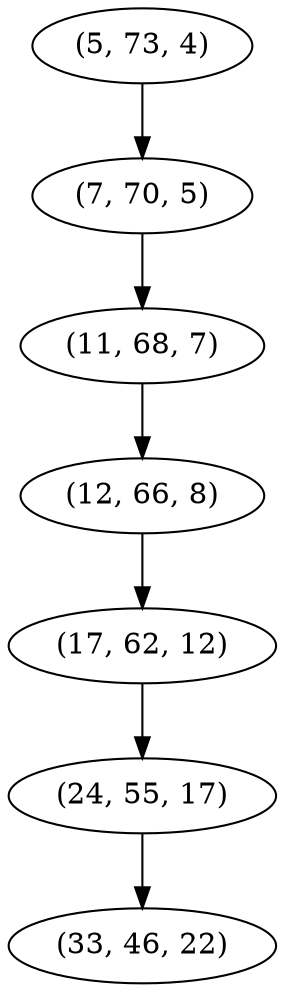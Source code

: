 digraph tree {
    "(5, 73, 4)";
    "(7, 70, 5)";
    "(11, 68, 7)";
    "(12, 66, 8)";
    "(17, 62, 12)";
    "(24, 55, 17)";
    "(33, 46, 22)";
    "(5, 73, 4)" -> "(7, 70, 5)";
    "(7, 70, 5)" -> "(11, 68, 7)";
    "(11, 68, 7)" -> "(12, 66, 8)";
    "(12, 66, 8)" -> "(17, 62, 12)";
    "(17, 62, 12)" -> "(24, 55, 17)";
    "(24, 55, 17)" -> "(33, 46, 22)";
}

